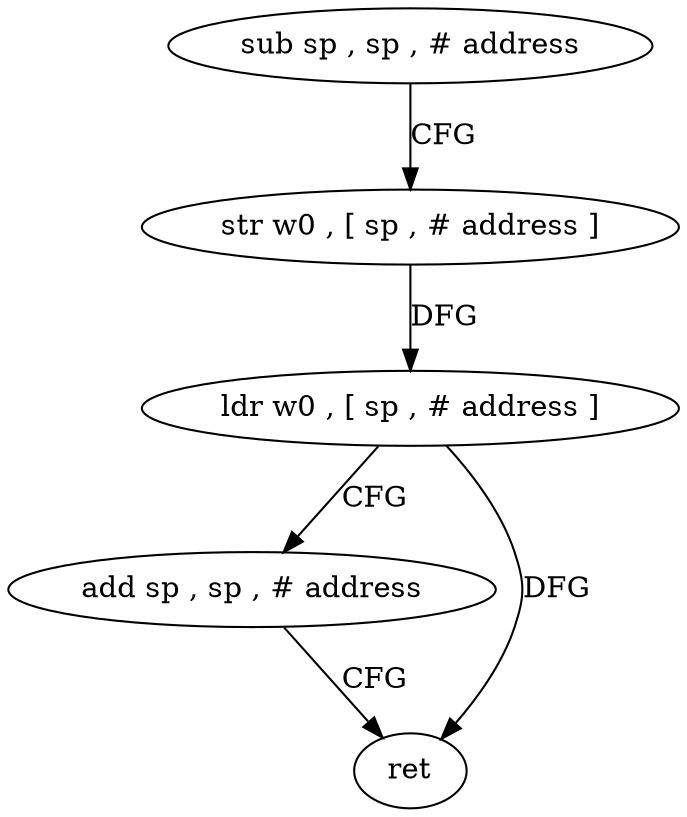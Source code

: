 digraph "func" {
"4277292" [label = "sub sp , sp , # address" ]
"4277296" [label = "str w0 , [ sp , # address ]" ]
"4277300" [label = "ldr w0 , [ sp , # address ]" ]
"4277304" [label = "add sp , sp , # address" ]
"4277308" [label = "ret" ]
"4277292" -> "4277296" [ label = "CFG" ]
"4277296" -> "4277300" [ label = "DFG" ]
"4277300" -> "4277304" [ label = "CFG" ]
"4277300" -> "4277308" [ label = "DFG" ]
"4277304" -> "4277308" [ label = "CFG" ]
}

